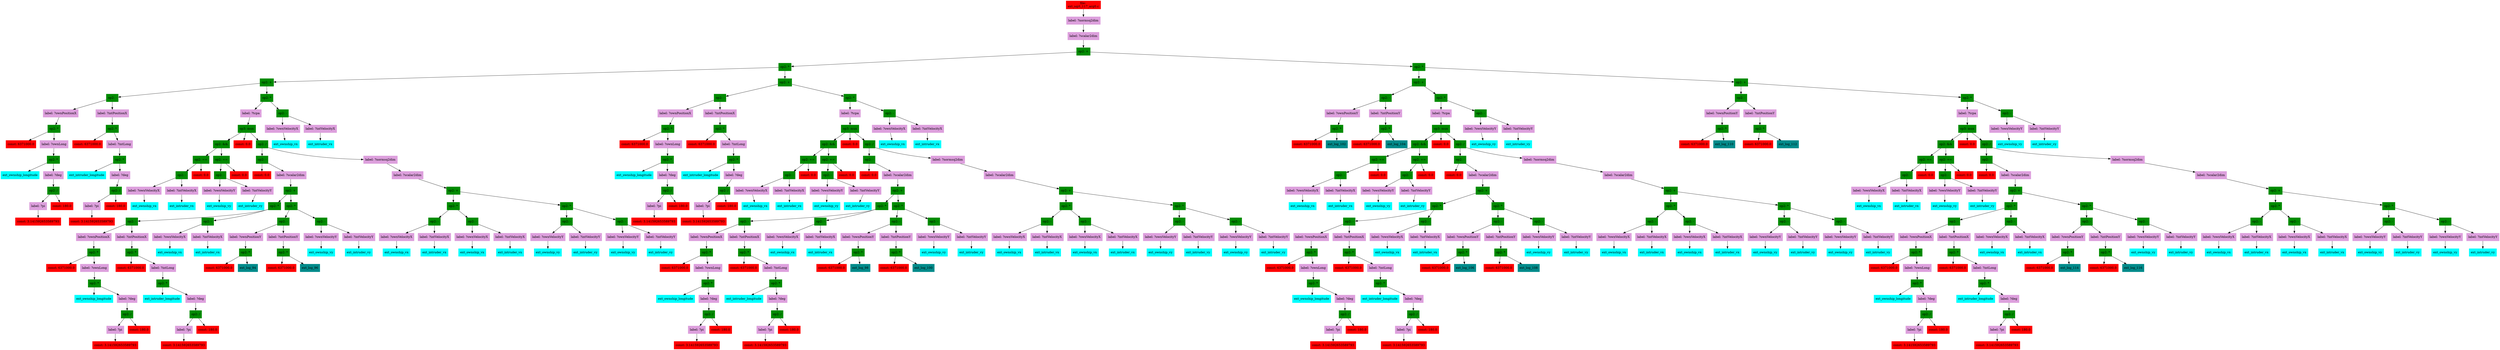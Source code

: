 digraph G {
node [shape=box]

0 [label="file: 
ext_sqrt_117_arg0.c",color=red, style=filled]
1 [label="label: ?normsq2dim",color=plum, style=filled]
0 -> 1
2 [label="label: ?scalar2dim",color=plum, style=filled]
1 -> 2
3 [label="op2: +",color=green4, style=filled]
2 -> 3
4 [label="op2: *",color=green4, style=filled]
3 -> 4
5 [label="op2: +",color=green4, style=filled]
4 -> 5
6 [label="op2: -",color=green4, style=filled]
5 -> 6
7 [label="label: ?ownPositionX",color=plum, style=filled]
6 -> 7
8 [label="op2: *",color=green4, style=filled]
7 -> 8
9 [label="const: 6371000.0",color=red1, style=filled]
8 -> 9
10 [label="label: ?ownLong",color=plum, style=filled]
8 -> 10
11 [label="op2: *",color=green4, style=filled]
10 -> 11
12 [label="ext_ownship_longitude",color=cyan1, style=filled]
11 -> 12
13 [label="label: ?deg",color=plum, style=filled]
11 -> 13
14 [label="op2: /",color=green4, style=filled]
13 -> 14
15 [label="label: ?pi",color=plum, style=filled]
14 -> 15
16 [label="const: 3.141592653589793",color=red1, style=filled]
15 -> 16
17 [label="const: 180.0",color=red1, style=filled]
14 -> 17
18 [label="label: ?intPositionX",color=plum, style=filled]
6 -> 18
19 [label="op2: *",color=green4, style=filled]
18 -> 19
20 [label="const: 6371000.0",color=red1, style=filled]
19 -> 20
21 [label="label: ?intLong",color=plum, style=filled]
19 -> 21
22 [label="op2: *",color=green4, style=filled]
21 -> 22
23 [label="ext_intruder_longitude",color=cyan1, style=filled]
22 -> 23
24 [label="label: ?deg",color=plum, style=filled]
22 -> 24
25 [label="op2: /",color=green4, style=filled]
24 -> 25
26 [label="label: ?pi",color=plum, style=filled]
25 -> 26
27 [label="const: 3.141592653589793",color=red1, style=filled]
26 -> 27
28 [label="const: 180.0",color=red1, style=filled]
25 -> 28
29 [label="op2: *",color=green4, style=filled]
5 -> 29
30 [label="label: ?tcpa",color=plum, style=filled]
29 -> 30
31 [label="op3: mux",color=green4, style=filled]
30 -> 31
32 [label="op2: &&",color=green4, style=filled]
31 -> 32
33 [label="op2: ==",color=green4, style=filled]
32 -> 33
34 [label="op2: -",color=green4, style=filled]
33 -> 34
35 [label="label: ?ownVelocityX",color=plum, style=filled]
34 -> 35
36 [label="ext_ownship_vx",color=cyan1, style=filled]
35 -> 36
37 [label="label: ?intVelocityX",color=plum, style=filled]
34 -> 37
38 [label="ext_intruder_vx",color=cyan1, style=filled]
37 -> 38
39 [label="const: 0.0",color=red1, style=filled]
33 -> 39
40 [label="op2: ==",color=green4, style=filled]
32 -> 40
41 [label="op2: -",color=green4, style=filled]
40 -> 41
42 [label="label: ?ownVelocityY",color=plum, style=filled]
41 -> 42
43 [label="ext_ownship_vy",color=cyan1, style=filled]
42 -> 43
44 [label="label: ?intVelocityY",color=plum, style=filled]
41 -> 44
45 [label="ext_intruder_vy",color=cyan1, style=filled]
44 -> 45
46 [label="const: 0.0",color=red1, style=filled]
40 -> 46
47 [label="const: 0.0",color=red1, style=filled]
31 -> 47
48 [label="op2: /",color=green4, style=filled]
31 -> 48
49 [label="op2: -",color=green4, style=filled]
48 -> 49
50 [label="const: 0.0",color=red1, style=filled]
49 -> 50
51 [label="label: ?scalar2dim",color=plum, style=filled]
49 -> 51
52 [label="op2: +",color=green4, style=filled]
51 -> 52
53 [label="op2: *",color=green4, style=filled]
52 -> 53
54 [label="op2: -",color=green4, style=filled]
53 -> 54
55 [label="label: ?ownPositionX",color=plum, style=filled]
54 -> 55
56 [label="op2: *",color=green4, style=filled]
55 -> 56
57 [label="const: 6371000.0",color=red1, style=filled]
56 -> 57
58 [label="label: ?ownLong",color=plum, style=filled]
56 -> 58
59 [label="op2: *",color=green4, style=filled]
58 -> 59
60 [label="ext_ownship_longitude",color=cyan1, style=filled]
59 -> 60
61 [label="label: ?deg",color=plum, style=filled]
59 -> 61
62 [label="op2: /",color=green4, style=filled]
61 -> 62
63 [label="label: ?pi",color=plum, style=filled]
62 -> 63
64 [label="const: 3.141592653589793",color=red1, style=filled]
63 -> 64
65 [label="const: 180.0",color=red1, style=filled]
62 -> 65
66 [label="label: ?intPositionX",color=plum, style=filled]
54 -> 66
67 [label="op2: *",color=green4, style=filled]
66 -> 67
68 [label="const: 6371000.0",color=red1, style=filled]
67 -> 68
69 [label="label: ?intLong",color=plum, style=filled]
67 -> 69
70 [label="op2: *",color=green4, style=filled]
69 -> 70
71 [label="ext_intruder_longitude",color=cyan1, style=filled]
70 -> 71
72 [label="label: ?deg",color=plum, style=filled]
70 -> 72
73 [label="op2: /",color=green4, style=filled]
72 -> 73
74 [label="label: ?pi",color=plum, style=filled]
73 -> 74
75 [label="const: 3.141592653589793",color=red1, style=filled]
74 -> 75
76 [label="const: 180.0",color=red1, style=filled]
73 -> 76
77 [label="op2: -",color=green4, style=filled]
53 -> 77
78 [label="label: ?ownVelocityX",color=plum, style=filled]
77 -> 78
79 [label="ext_ownship_vx",color=cyan1, style=filled]
78 -> 79
80 [label="label: ?intVelocityX",color=plum, style=filled]
77 -> 80
81 [label="ext_intruder_vx",color=cyan1, style=filled]
80 -> 81
82 [label="op2: *",color=green4, style=filled]
52 -> 82
83 [label="op2: -",color=green4, style=filled]
82 -> 83
84 [label="label: ?ownPositionY",color=plum, style=filled]
83 -> 84
85 [label="op2: *",color=green4, style=filled]
84 -> 85
86 [label="const: 6371000.0",color=red1, style=filled]
85 -> 86
87 [label="ext_log_94",color=cyan4, style=filled]
85 -> 87
104 [label="label: ?intPositionY",color=plum, style=filled]
83 -> 104
105 [label="op2: *",color=green4, style=filled]
104 -> 105
106 [label="const: 6371000.0",color=red1, style=filled]
105 -> 106
107 [label="ext_log_96",color=cyan4, style=filled]
105 -> 107
124 [label="op2: -",color=green4, style=filled]
82 -> 124
125 [label="label: ?ownVelocityY",color=plum, style=filled]
124 -> 125
126 [label="ext_ownship_vy",color=cyan1, style=filled]
125 -> 126
127 [label="label: ?intVelocityY",color=plum, style=filled]
124 -> 127
128 [label="ext_intruder_vy",color=cyan1, style=filled]
127 -> 128
129 [label="label: ?normsq2dim",color=plum, style=filled]
48 -> 129
130 [label="label: ?scalar2dim",color=plum, style=filled]
129 -> 130
131 [label="op2: +",color=green4, style=filled]
130 -> 131
132 [label="op2: *",color=green4, style=filled]
131 -> 132
133 [label="op2: -",color=green4, style=filled]
132 -> 133
134 [label="label: ?ownVelocityX",color=plum, style=filled]
133 -> 134
135 [label="ext_ownship_vx",color=cyan1, style=filled]
134 -> 135
136 [label="label: ?intVelocityX",color=plum, style=filled]
133 -> 136
137 [label="ext_intruder_vx",color=cyan1, style=filled]
136 -> 137
138 [label="op2: -",color=green4, style=filled]
132 -> 138
139 [label="label: ?ownVelocityX",color=plum, style=filled]
138 -> 139
140 [label="ext_ownship_vx",color=cyan1, style=filled]
139 -> 140
141 [label="label: ?intVelocityX",color=plum, style=filled]
138 -> 141
142 [label="ext_intruder_vx",color=cyan1, style=filled]
141 -> 142
143 [label="op2: *",color=green4, style=filled]
131 -> 143
144 [label="op2: -",color=green4, style=filled]
143 -> 144
145 [label="label: ?ownVelocityY",color=plum, style=filled]
144 -> 145
146 [label="ext_ownship_vy",color=cyan1, style=filled]
145 -> 146
147 [label="label: ?intVelocityY",color=plum, style=filled]
144 -> 147
148 [label="ext_intruder_vy",color=cyan1, style=filled]
147 -> 148
149 [label="op2: -",color=green4, style=filled]
143 -> 149
150 [label="label: ?ownVelocityY",color=plum, style=filled]
149 -> 150
151 [label="ext_ownship_vy",color=cyan1, style=filled]
150 -> 151
152 [label="label: ?intVelocityY",color=plum, style=filled]
149 -> 152
153 [label="ext_intruder_vy",color=cyan1, style=filled]
152 -> 153
154 [label="op2: -",color=green4, style=filled]
29 -> 154
155 [label="label: ?ownVelocityX",color=plum, style=filled]
154 -> 155
156 [label="ext_ownship_vx",color=cyan1, style=filled]
155 -> 156
157 [label="label: ?intVelocityX",color=plum, style=filled]
154 -> 157
158 [label="ext_intruder_vx",color=cyan1, style=filled]
157 -> 158
159 [label="op2: +",color=green4, style=filled]
4 -> 159
160 [label="op2: -",color=green4, style=filled]
159 -> 160
161 [label="label: ?ownPositionX",color=plum, style=filled]
160 -> 161
162 [label="op2: *",color=green4, style=filled]
161 -> 162
163 [label="const: 6371000.0",color=red1, style=filled]
162 -> 163
164 [label="label: ?ownLong",color=plum, style=filled]
162 -> 164
165 [label="op2: *",color=green4, style=filled]
164 -> 165
166 [label="ext_ownship_longitude",color=cyan1, style=filled]
165 -> 166
167 [label="label: ?deg",color=plum, style=filled]
165 -> 167
168 [label="op2: /",color=green4, style=filled]
167 -> 168
169 [label="label: ?pi",color=plum, style=filled]
168 -> 169
170 [label="const: 3.141592653589793",color=red1, style=filled]
169 -> 170
171 [label="const: 180.0",color=red1, style=filled]
168 -> 171
172 [label="label: ?intPositionX",color=plum, style=filled]
160 -> 172
173 [label="op2: *",color=green4, style=filled]
172 -> 173
174 [label="const: 6371000.0",color=red1, style=filled]
173 -> 174
175 [label="label: ?intLong",color=plum, style=filled]
173 -> 175
176 [label="op2: *",color=green4, style=filled]
175 -> 176
177 [label="ext_intruder_longitude",color=cyan1, style=filled]
176 -> 177
178 [label="label: ?deg",color=plum, style=filled]
176 -> 178
179 [label="op2: /",color=green4, style=filled]
178 -> 179
180 [label="label: ?pi",color=plum, style=filled]
179 -> 180
181 [label="const: 3.141592653589793",color=red1, style=filled]
180 -> 181
182 [label="const: 180.0",color=red1, style=filled]
179 -> 182
183 [label="op2: *",color=green4, style=filled]
159 -> 183
184 [label="label: ?tcpa",color=plum, style=filled]
183 -> 184
185 [label="op3: mux",color=green4, style=filled]
184 -> 185
186 [label="op2: &&",color=green4, style=filled]
185 -> 186
187 [label="op2: ==",color=green4, style=filled]
186 -> 187
188 [label="op2: -",color=green4, style=filled]
187 -> 188
189 [label="label: ?ownVelocityX",color=plum, style=filled]
188 -> 189
190 [label="ext_ownship_vx",color=cyan1, style=filled]
189 -> 190
191 [label="label: ?intVelocityX",color=plum, style=filled]
188 -> 191
192 [label="ext_intruder_vx",color=cyan1, style=filled]
191 -> 192
193 [label="const: 0.0",color=red1, style=filled]
187 -> 193
194 [label="op2: ==",color=green4, style=filled]
186 -> 194
195 [label="op2: -",color=green4, style=filled]
194 -> 195
196 [label="label: ?ownVelocityY",color=plum, style=filled]
195 -> 196
197 [label="ext_ownship_vy",color=cyan1, style=filled]
196 -> 197
198 [label="label: ?intVelocityY",color=plum, style=filled]
195 -> 198
199 [label="ext_intruder_vy",color=cyan1, style=filled]
198 -> 199
200 [label="const: 0.0",color=red1, style=filled]
194 -> 200
201 [label="const: 0.0",color=red1, style=filled]
185 -> 201
202 [label="op2: /",color=green4, style=filled]
185 -> 202
203 [label="op2: -",color=green4, style=filled]
202 -> 203
204 [label="const: 0.0",color=red1, style=filled]
203 -> 204
205 [label="label: ?scalar2dim",color=plum, style=filled]
203 -> 205
206 [label="op2: +",color=green4, style=filled]
205 -> 206
207 [label="op2: *",color=green4, style=filled]
206 -> 207
208 [label="op2: -",color=green4, style=filled]
207 -> 208
209 [label="label: ?ownPositionX",color=plum, style=filled]
208 -> 209
210 [label="op2: *",color=green4, style=filled]
209 -> 210
211 [label="const: 6371000.0",color=red1, style=filled]
210 -> 211
212 [label="label: ?ownLong",color=plum, style=filled]
210 -> 212
213 [label="op2: *",color=green4, style=filled]
212 -> 213
214 [label="ext_ownship_longitude",color=cyan1, style=filled]
213 -> 214
215 [label="label: ?deg",color=plum, style=filled]
213 -> 215
216 [label="op2: /",color=green4, style=filled]
215 -> 216
217 [label="label: ?pi",color=plum, style=filled]
216 -> 217
218 [label="const: 3.141592653589793",color=red1, style=filled]
217 -> 218
219 [label="const: 180.0",color=red1, style=filled]
216 -> 219
220 [label="label: ?intPositionX",color=plum, style=filled]
208 -> 220
221 [label="op2: *",color=green4, style=filled]
220 -> 221
222 [label="const: 6371000.0",color=red1, style=filled]
221 -> 222
223 [label="label: ?intLong",color=plum, style=filled]
221 -> 223
224 [label="op2: *",color=green4, style=filled]
223 -> 224
225 [label="ext_intruder_longitude",color=cyan1, style=filled]
224 -> 225
226 [label="label: ?deg",color=plum, style=filled]
224 -> 226
227 [label="op2: /",color=green4, style=filled]
226 -> 227
228 [label="label: ?pi",color=plum, style=filled]
227 -> 228
229 [label="const: 3.141592653589793",color=red1, style=filled]
228 -> 229
230 [label="const: 180.0",color=red1, style=filled]
227 -> 230
231 [label="op2: -",color=green4, style=filled]
207 -> 231
232 [label="label: ?ownVelocityX",color=plum, style=filled]
231 -> 232
233 [label="ext_ownship_vx",color=cyan1, style=filled]
232 -> 233
234 [label="label: ?intVelocityX",color=plum, style=filled]
231 -> 234
235 [label="ext_intruder_vx",color=cyan1, style=filled]
234 -> 235
236 [label="op2: *",color=green4, style=filled]
206 -> 236
237 [label="op2: -",color=green4, style=filled]
236 -> 237
238 [label="label: ?ownPositionY",color=plum, style=filled]
237 -> 238
239 [label="op2: *",color=green4, style=filled]
238 -> 239
240 [label="const: 6371000.0",color=red1, style=filled]
239 -> 240
241 [label="ext_log_98",color=cyan4, style=filled]
239 -> 241
258 [label="label: ?intPositionY",color=plum, style=filled]
237 -> 258
259 [label="op2: *",color=green4, style=filled]
258 -> 259
260 [label="const: 6371000.0",color=red1, style=filled]
259 -> 260
261 [label="ext_log_100",color=cyan4, style=filled]
259 -> 261
278 [label="op2: -",color=green4, style=filled]
236 -> 278
279 [label="label: ?ownVelocityY",color=plum, style=filled]
278 -> 279
280 [label="ext_ownship_vy",color=cyan1, style=filled]
279 -> 280
281 [label="label: ?intVelocityY",color=plum, style=filled]
278 -> 281
282 [label="ext_intruder_vy",color=cyan1, style=filled]
281 -> 282
283 [label="label: ?normsq2dim",color=plum, style=filled]
202 -> 283
284 [label="label: ?scalar2dim",color=plum, style=filled]
283 -> 284
285 [label="op2: +",color=green4, style=filled]
284 -> 285
286 [label="op2: *",color=green4, style=filled]
285 -> 286
287 [label="op2: -",color=green4, style=filled]
286 -> 287
288 [label="label: ?ownVelocityX",color=plum, style=filled]
287 -> 288
289 [label="ext_ownship_vx",color=cyan1, style=filled]
288 -> 289
290 [label="label: ?intVelocityX",color=plum, style=filled]
287 -> 290
291 [label="ext_intruder_vx",color=cyan1, style=filled]
290 -> 291
292 [label="op2: -",color=green4, style=filled]
286 -> 292
293 [label="label: ?ownVelocityX",color=plum, style=filled]
292 -> 293
294 [label="ext_ownship_vx",color=cyan1, style=filled]
293 -> 294
295 [label="label: ?intVelocityX",color=plum, style=filled]
292 -> 295
296 [label="ext_intruder_vx",color=cyan1, style=filled]
295 -> 296
297 [label="op2: *",color=green4, style=filled]
285 -> 297
298 [label="op2: -",color=green4, style=filled]
297 -> 298
299 [label="label: ?ownVelocityY",color=plum, style=filled]
298 -> 299
300 [label="ext_ownship_vy",color=cyan1, style=filled]
299 -> 300
301 [label="label: ?intVelocityY",color=plum, style=filled]
298 -> 301
302 [label="ext_intruder_vy",color=cyan1, style=filled]
301 -> 302
303 [label="op2: -",color=green4, style=filled]
297 -> 303
304 [label="label: ?ownVelocityY",color=plum, style=filled]
303 -> 304
305 [label="ext_ownship_vy",color=cyan1, style=filled]
304 -> 305
306 [label="label: ?intVelocityY",color=plum, style=filled]
303 -> 306
307 [label="ext_intruder_vy",color=cyan1, style=filled]
306 -> 307
308 [label="op2: -",color=green4, style=filled]
183 -> 308
309 [label="label: ?ownVelocityX",color=plum, style=filled]
308 -> 309
310 [label="ext_ownship_vx",color=cyan1, style=filled]
309 -> 310
311 [label="label: ?intVelocityX",color=plum, style=filled]
308 -> 311
312 [label="ext_intruder_vx",color=cyan1, style=filled]
311 -> 312
313 [label="op2: *",color=green4, style=filled]
3 -> 313
314 [label="op2: +",color=green4, style=filled]
313 -> 314
315 [label="op2: -",color=green4, style=filled]
314 -> 315
316 [label="label: ?ownPositionY",color=plum, style=filled]
315 -> 316
317 [label="op2: *",color=green4, style=filled]
316 -> 317
318 [label="const: 6371000.0",color=red1, style=filled]
317 -> 318
319 [label="ext_log_102",color=cyan4, style=filled]
317 -> 319
336 [label="label: ?intPositionY",color=plum, style=filled]
315 -> 336
337 [label="op2: *",color=green4, style=filled]
336 -> 337
338 [label="const: 6371000.0",color=red1, style=filled]
337 -> 338
339 [label="ext_log_104",color=cyan4, style=filled]
337 -> 339
356 [label="op2: *",color=green4, style=filled]
314 -> 356
357 [label="label: ?tcpa",color=plum, style=filled]
356 -> 357
358 [label="op3: mux",color=green4, style=filled]
357 -> 358
359 [label="op2: &&",color=green4, style=filled]
358 -> 359
360 [label="op2: ==",color=green4, style=filled]
359 -> 360
361 [label="op2: -",color=green4, style=filled]
360 -> 361
362 [label="label: ?ownVelocityX",color=plum, style=filled]
361 -> 362
363 [label="ext_ownship_vx",color=cyan1, style=filled]
362 -> 363
364 [label="label: ?intVelocityX",color=plum, style=filled]
361 -> 364
365 [label="ext_intruder_vx",color=cyan1, style=filled]
364 -> 365
366 [label="const: 0.0",color=red1, style=filled]
360 -> 366
367 [label="op2: ==",color=green4, style=filled]
359 -> 367
368 [label="op2: -",color=green4, style=filled]
367 -> 368
369 [label="label: ?ownVelocityY",color=plum, style=filled]
368 -> 369
370 [label="ext_ownship_vy",color=cyan1, style=filled]
369 -> 370
371 [label="label: ?intVelocityY",color=plum, style=filled]
368 -> 371
372 [label="ext_intruder_vy",color=cyan1, style=filled]
371 -> 372
373 [label="const: 0.0",color=red1, style=filled]
367 -> 373
374 [label="const: 0.0",color=red1, style=filled]
358 -> 374
375 [label="op2: /",color=green4, style=filled]
358 -> 375
376 [label="op2: -",color=green4, style=filled]
375 -> 376
377 [label="const: 0.0",color=red1, style=filled]
376 -> 377
378 [label="label: ?scalar2dim",color=plum, style=filled]
376 -> 378
379 [label="op2: +",color=green4, style=filled]
378 -> 379
380 [label="op2: *",color=green4, style=filled]
379 -> 380
381 [label="op2: -",color=green4, style=filled]
380 -> 381
382 [label="label: ?ownPositionX",color=plum, style=filled]
381 -> 382
383 [label="op2: *",color=green4, style=filled]
382 -> 383
384 [label="const: 6371000.0",color=red1, style=filled]
383 -> 384
385 [label="label: ?ownLong",color=plum, style=filled]
383 -> 385
386 [label="op2: *",color=green4, style=filled]
385 -> 386
387 [label="ext_ownship_longitude",color=cyan1, style=filled]
386 -> 387
388 [label="label: ?deg",color=plum, style=filled]
386 -> 388
389 [label="op2: /",color=green4, style=filled]
388 -> 389
390 [label="label: ?pi",color=plum, style=filled]
389 -> 390
391 [label="const: 3.141592653589793",color=red1, style=filled]
390 -> 391
392 [label="const: 180.0",color=red1, style=filled]
389 -> 392
393 [label="label: ?intPositionX",color=plum, style=filled]
381 -> 393
394 [label="op2: *",color=green4, style=filled]
393 -> 394
395 [label="const: 6371000.0",color=red1, style=filled]
394 -> 395
396 [label="label: ?intLong",color=plum, style=filled]
394 -> 396
397 [label="op2: *",color=green4, style=filled]
396 -> 397
398 [label="ext_intruder_longitude",color=cyan1, style=filled]
397 -> 398
399 [label="label: ?deg",color=plum, style=filled]
397 -> 399
400 [label="op2: /",color=green4, style=filled]
399 -> 400
401 [label="label: ?pi",color=plum, style=filled]
400 -> 401
402 [label="const: 3.141592653589793",color=red1, style=filled]
401 -> 402
403 [label="const: 180.0",color=red1, style=filled]
400 -> 403
404 [label="op2: -",color=green4, style=filled]
380 -> 404
405 [label="label: ?ownVelocityX",color=plum, style=filled]
404 -> 405
406 [label="ext_ownship_vx",color=cyan1, style=filled]
405 -> 406
407 [label="label: ?intVelocityX",color=plum, style=filled]
404 -> 407
408 [label="ext_intruder_vx",color=cyan1, style=filled]
407 -> 408
409 [label="op2: *",color=green4, style=filled]
379 -> 409
410 [label="op2: -",color=green4, style=filled]
409 -> 410
411 [label="label: ?ownPositionY",color=plum, style=filled]
410 -> 411
412 [label="op2: *",color=green4, style=filled]
411 -> 412
413 [label="const: 6371000.0",color=red1, style=filled]
412 -> 413
414 [label="ext_log_106",color=cyan4, style=filled]
412 -> 414
431 [label="label: ?intPositionY",color=plum, style=filled]
410 -> 431
432 [label="op2: *",color=green4, style=filled]
431 -> 432
433 [label="const: 6371000.0",color=red1, style=filled]
432 -> 433
434 [label="ext_log_108",color=cyan4, style=filled]
432 -> 434
451 [label="op2: -",color=green4, style=filled]
409 -> 451
452 [label="label: ?ownVelocityY",color=plum, style=filled]
451 -> 452
453 [label="ext_ownship_vy",color=cyan1, style=filled]
452 -> 453
454 [label="label: ?intVelocityY",color=plum, style=filled]
451 -> 454
455 [label="ext_intruder_vy",color=cyan1, style=filled]
454 -> 455
456 [label="label: ?normsq2dim",color=plum, style=filled]
375 -> 456
457 [label="label: ?scalar2dim",color=plum, style=filled]
456 -> 457
458 [label="op2: +",color=green4, style=filled]
457 -> 458
459 [label="op2: *",color=green4, style=filled]
458 -> 459
460 [label="op2: -",color=green4, style=filled]
459 -> 460
461 [label="label: ?ownVelocityX",color=plum, style=filled]
460 -> 461
462 [label="ext_ownship_vx",color=cyan1, style=filled]
461 -> 462
463 [label="label: ?intVelocityX",color=plum, style=filled]
460 -> 463
464 [label="ext_intruder_vx",color=cyan1, style=filled]
463 -> 464
465 [label="op2: -",color=green4, style=filled]
459 -> 465
466 [label="label: ?ownVelocityX",color=plum, style=filled]
465 -> 466
467 [label="ext_ownship_vx",color=cyan1, style=filled]
466 -> 467
468 [label="label: ?intVelocityX",color=plum, style=filled]
465 -> 468
469 [label="ext_intruder_vx",color=cyan1, style=filled]
468 -> 469
470 [label="op2: *",color=green4, style=filled]
458 -> 470
471 [label="op2: -",color=green4, style=filled]
470 -> 471
472 [label="label: ?ownVelocityY",color=plum, style=filled]
471 -> 472
473 [label="ext_ownship_vy",color=cyan1, style=filled]
472 -> 473
474 [label="label: ?intVelocityY",color=plum, style=filled]
471 -> 474
475 [label="ext_intruder_vy",color=cyan1, style=filled]
474 -> 475
476 [label="op2: -",color=green4, style=filled]
470 -> 476
477 [label="label: ?ownVelocityY",color=plum, style=filled]
476 -> 477
478 [label="ext_ownship_vy",color=cyan1, style=filled]
477 -> 478
479 [label="label: ?intVelocityY",color=plum, style=filled]
476 -> 479
480 [label="ext_intruder_vy",color=cyan1, style=filled]
479 -> 480
481 [label="op2: -",color=green4, style=filled]
356 -> 481
482 [label="label: ?ownVelocityY",color=plum, style=filled]
481 -> 482
483 [label="ext_ownship_vy",color=cyan1, style=filled]
482 -> 483
484 [label="label: ?intVelocityY",color=plum, style=filled]
481 -> 484
485 [label="ext_intruder_vy",color=cyan1, style=filled]
484 -> 485
486 [label="op2: +",color=green4, style=filled]
313 -> 486
487 [label="op2: -",color=green4, style=filled]
486 -> 487
488 [label="label: ?ownPositionY",color=plum, style=filled]
487 -> 488
489 [label="op2: *",color=green4, style=filled]
488 -> 489
490 [label="const: 6371000.0",color=red1, style=filled]
489 -> 490
491 [label="ext_log_110",color=cyan4, style=filled]
489 -> 491
508 [label="label: ?intPositionY",color=plum, style=filled]
487 -> 508
509 [label="op2: *",color=green4, style=filled]
508 -> 509
510 [label="const: 6371000.0",color=red1, style=filled]
509 -> 510
511 [label="ext_log_112",color=cyan4, style=filled]
509 -> 511
528 [label="op2: *",color=green4, style=filled]
486 -> 528
529 [label="label: ?tcpa",color=plum, style=filled]
528 -> 529
530 [label="op3: mux",color=green4, style=filled]
529 -> 530
531 [label="op2: &&",color=green4, style=filled]
530 -> 531
532 [label="op2: ==",color=green4, style=filled]
531 -> 532
533 [label="op2: -",color=green4, style=filled]
532 -> 533
534 [label="label: ?ownVelocityX",color=plum, style=filled]
533 -> 534
535 [label="ext_ownship_vx",color=cyan1, style=filled]
534 -> 535
536 [label="label: ?intVelocityX",color=plum, style=filled]
533 -> 536
537 [label="ext_intruder_vx",color=cyan1, style=filled]
536 -> 537
538 [label="const: 0.0",color=red1, style=filled]
532 -> 538
539 [label="op2: ==",color=green4, style=filled]
531 -> 539
540 [label="op2: -",color=green4, style=filled]
539 -> 540
541 [label="label: ?ownVelocityY",color=plum, style=filled]
540 -> 541
542 [label="ext_ownship_vy",color=cyan1, style=filled]
541 -> 542
543 [label="label: ?intVelocityY",color=plum, style=filled]
540 -> 543
544 [label="ext_intruder_vy",color=cyan1, style=filled]
543 -> 544
545 [label="const: 0.0",color=red1, style=filled]
539 -> 545
546 [label="const: 0.0",color=red1, style=filled]
530 -> 546
547 [label="op2: /",color=green4, style=filled]
530 -> 547
548 [label="op2: -",color=green4, style=filled]
547 -> 548
549 [label="const: 0.0",color=red1, style=filled]
548 -> 549
550 [label="label: ?scalar2dim",color=plum, style=filled]
548 -> 550
551 [label="op2: +",color=green4, style=filled]
550 -> 551
552 [label="op2: *",color=green4, style=filled]
551 -> 552
553 [label="op2: -",color=green4, style=filled]
552 -> 553
554 [label="label: ?ownPositionX",color=plum, style=filled]
553 -> 554
555 [label="op2: *",color=green4, style=filled]
554 -> 555
556 [label="const: 6371000.0",color=red1, style=filled]
555 -> 556
557 [label="label: ?ownLong",color=plum, style=filled]
555 -> 557
558 [label="op2: *",color=green4, style=filled]
557 -> 558
559 [label="ext_ownship_longitude",color=cyan1, style=filled]
558 -> 559
560 [label="label: ?deg",color=plum, style=filled]
558 -> 560
561 [label="op2: /",color=green4, style=filled]
560 -> 561
562 [label="label: ?pi",color=plum, style=filled]
561 -> 562
563 [label="const: 3.141592653589793",color=red1, style=filled]
562 -> 563
564 [label="const: 180.0",color=red1, style=filled]
561 -> 564
565 [label="label: ?intPositionX",color=plum, style=filled]
553 -> 565
566 [label="op2: *",color=green4, style=filled]
565 -> 566
567 [label="const: 6371000.0",color=red1, style=filled]
566 -> 567
568 [label="label: ?intLong",color=plum, style=filled]
566 -> 568
569 [label="op2: *",color=green4, style=filled]
568 -> 569
570 [label="ext_intruder_longitude",color=cyan1, style=filled]
569 -> 570
571 [label="label: ?deg",color=plum, style=filled]
569 -> 571
572 [label="op2: /",color=green4, style=filled]
571 -> 572
573 [label="label: ?pi",color=plum, style=filled]
572 -> 573
574 [label="const: 3.141592653589793",color=red1, style=filled]
573 -> 574
575 [label="const: 180.0",color=red1, style=filled]
572 -> 575
576 [label="op2: -",color=green4, style=filled]
552 -> 576
577 [label="label: ?ownVelocityX",color=plum, style=filled]
576 -> 577
578 [label="ext_ownship_vx",color=cyan1, style=filled]
577 -> 578
579 [label="label: ?intVelocityX",color=plum, style=filled]
576 -> 579
580 [label="ext_intruder_vx",color=cyan1, style=filled]
579 -> 580
581 [label="op2: *",color=green4, style=filled]
551 -> 581
582 [label="op2: -",color=green4, style=filled]
581 -> 582
583 [label="label: ?ownPositionY",color=plum, style=filled]
582 -> 583
584 [label="op2: *",color=green4, style=filled]
583 -> 584
585 [label="const: 6371000.0",color=red1, style=filled]
584 -> 585
586 [label="ext_log_114",color=cyan4, style=filled]
584 -> 586
603 [label="label: ?intPositionY",color=plum, style=filled]
582 -> 603
604 [label="op2: *",color=green4, style=filled]
603 -> 604
605 [label="const: 6371000.0",color=red1, style=filled]
604 -> 605
606 [label="ext_log_116",color=cyan4, style=filled]
604 -> 606
623 [label="op2: -",color=green4, style=filled]
581 -> 623
624 [label="label: ?ownVelocityY",color=plum, style=filled]
623 -> 624
625 [label="ext_ownship_vy",color=cyan1, style=filled]
624 -> 625
626 [label="label: ?intVelocityY",color=plum, style=filled]
623 -> 626
627 [label="ext_intruder_vy",color=cyan1, style=filled]
626 -> 627
628 [label="label: ?normsq2dim",color=plum, style=filled]
547 -> 628
629 [label="label: ?scalar2dim",color=plum, style=filled]
628 -> 629
630 [label="op2: +",color=green4, style=filled]
629 -> 630
631 [label="op2: *",color=green4, style=filled]
630 -> 631
632 [label="op2: -",color=green4, style=filled]
631 -> 632
633 [label="label: ?ownVelocityX",color=plum, style=filled]
632 -> 633
634 [label="ext_ownship_vx",color=cyan1, style=filled]
633 -> 634
635 [label="label: ?intVelocityX",color=plum, style=filled]
632 -> 635
636 [label="ext_intruder_vx",color=cyan1, style=filled]
635 -> 636
637 [label="op2: -",color=green4, style=filled]
631 -> 637
638 [label="label: ?ownVelocityX",color=plum, style=filled]
637 -> 638
639 [label="ext_ownship_vx",color=cyan1, style=filled]
638 -> 639
640 [label="label: ?intVelocityX",color=plum, style=filled]
637 -> 640
641 [label="ext_intruder_vx",color=cyan1, style=filled]
640 -> 641
642 [label="op2: *",color=green4, style=filled]
630 -> 642
643 [label="op2: -",color=green4, style=filled]
642 -> 643
644 [label="label: ?ownVelocityY",color=plum, style=filled]
643 -> 644
645 [label="ext_ownship_vy",color=cyan1, style=filled]
644 -> 645
646 [label="label: ?intVelocityY",color=plum, style=filled]
643 -> 646
647 [label="ext_intruder_vy",color=cyan1, style=filled]
646 -> 647
648 [label="op2: -",color=green4, style=filled]
642 -> 648
649 [label="label: ?ownVelocityY",color=plum, style=filled]
648 -> 649
650 [label="ext_ownship_vy",color=cyan1, style=filled]
649 -> 650
651 [label="label: ?intVelocityY",color=plum, style=filled]
648 -> 651
652 [label="ext_intruder_vy",color=cyan1, style=filled]
651 -> 652
653 [label="op2: -",color=green4, style=filled]
528 -> 653
654 [label="label: ?ownVelocityY",color=plum, style=filled]
653 -> 654
655 [label="ext_ownship_vy",color=cyan1, style=filled]
654 -> 655
656 [label="label: ?intVelocityY",color=plum, style=filled]
653 -> 656
657 [label="ext_intruder_vy",color=cyan1, style=filled]
656 -> 657


}


